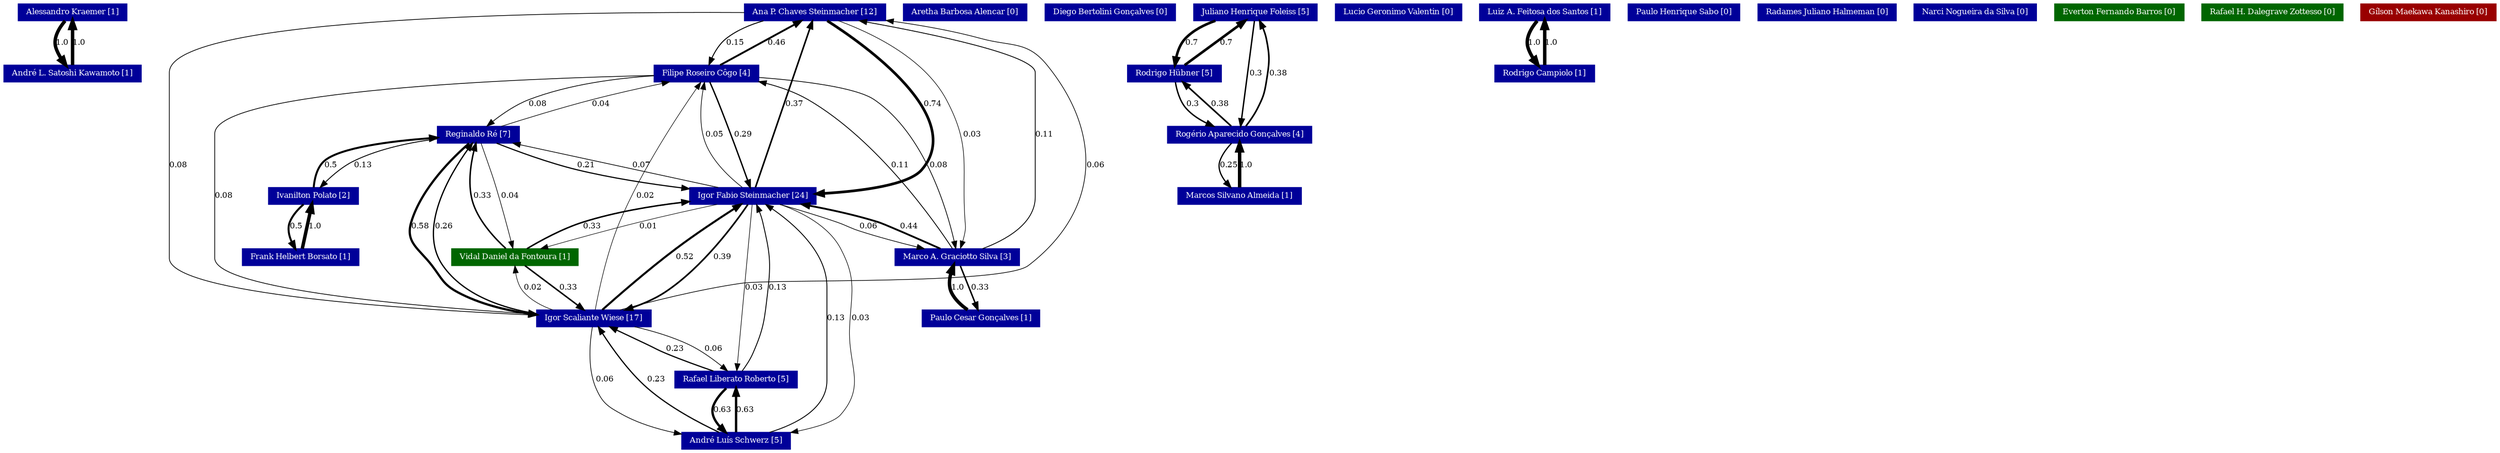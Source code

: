 strict digraph grafo3 {
	graph [bb="0,0,2263.5,463.83",
		id=grafo3,
		overlap=False
	];
	node [fontsize=8,
		label="\N",
		shape=rectangle,
		style=filled
	];
	0	 [URL="http://lattes.cnpq.br/2661462115468004",
		color="#000099",
		fontcolor="#FFFFFF",
		height=0.23611,
		label="Alessandro Kraemer [1]",
		pos="62,442.5",
		width=1.3333];
	3	 [URL="http://lattes.cnpq.br/8230551395300039",
		color="#000099",
		fontcolor="#FFFFFF",
		height=0.23611,
		label="André L. Satoshi Kawamoto [1]",
		pos="61,380.5",
		width=1.6944];
	0 -> 3	 [arrowhead=normal,
		arrowsize=0.75,
		fontsize=8,
		label=1.0,
		lp="51,411.5",
		penwidth=3.5,
		pos="e,54.225,389.23 55.387,433.57 51.85,428.8 47.85,422.43 46,416 44.027,409.14 46.47,401.86 49.919,395.75"];
	3 -> 0	 [arrowhead=normal,
		arrowsize=0.75,
		fontsize=8,
		label=1.0,
		lp="67,411.5",
		penwidth=3.5,
		pos="e,61.869,433.66 61.128,389.16 61.281,398.37 61.543,414.08 61.74,425.89"];
	1	 [URL="http://lattes.cnpq.br/3007644116326636",
		color="#000099",
		fontcolor="#FFFFFF",
		height=0.23611,
		label="Ana P. Chaves Steinmacher [12]",
		pos="381,442.5",
		width=1.7083];
	6	 [URL="http://lattes.cnpq.br/9500095790815109",
		color="#000099",
		fontcolor="#FFFFFF",
		height=0.23611,
		label="Filipe Roseiro Côgo [4]",
		pos="443,380.5",
		width=1.2917];
	1 -> 6	 [arrowhead=normal,
		arrowsize=0.75,
		fontsize=8,
		label=0.15,
		lp="431,411.5",
		penwidth=0.95,
		pos="e,437.69,389.08 392.58,433.88 399.43,429.12 408.09,422.65 415,416 421.59,409.66 428.07,401.8 433.14,395.18"];
	8	 [URL="http://lattes.cnpq.br/5529725593221391",
		color="#000099",
		fontcolor="#FFFFFF",
		height=0.23611,
		label="Igor Fabio Steinmacher [24]",
		pos="529,194.5",
		width=1.5139];
	1 -> 8	 [arrowhead=normal,
		arrowsize=0.75,
		fontsize=8,
		label=0.74,
		lp="990,318.5",
		penwidth=2.72,
		pos="e,583.63,197.16 442.6,438.54 596.03,430.75 983,408.45 983,381.5 983,381.5 983,381.5 983,255.5 983,214.73 937.72,230.19 898,221 841.46,\
207.92 680.84,200.6 591.28,197.43"];
	9	 [URL="http://lattes.cnpq.br/0447444423694007",
		color="#000099",
		fontcolor="#FFFFFF",
		height=0.23611,
		label="Igor Scaliante Wiese [17]",
		pos="618,8.5",
		width=1.4028];
	1 -> 9	 [arrowhead=normal,
		arrowsize=0.75,
		fontsize=8,
		label=0.08,
		lp="157,225.5",
		penwidth=0.74,
		pos="e,567.47,10.764 319.4,437.58 250.97,431.49 150,416.56 150,381.5 150,381.5 150,381.5 150,69.5 150,28.63 434.42,15.018 559.81,11.003"];
	14	 [URL="http://lattes.cnpq.br/9383290036853173",
		color="#000099",
		fontcolor="#FFFFFF",
		height=0.23611,
		label="Marco A. Graciotto Silva [3]",
		pos="289,132.5",
		width=1.5556];
	1 -> 14	 [arrowhead=normal,
		arrowsize=0.75,
		fontsize=8,
		label=0.03,
		lp="195,287.5",
		penwidth=0.59,
		pos="e,247.92,141.04 319.21,437.29 278.53,433.57 229.64,426.97 212,416 196.14,406.14 188,400.18 188,381.5 188,381.5 188,381.5 188,193.5 \
188,166.65 214.7,151.55 240.64,143.22"];
	6 -> 1	 [arrowhead=normal,
		arrowsize=0.75,
		fontsize=8,
		label=0.46,
		lp="404,411.5",
		penwidth=1.88,
		pos="e,383.03,433.85 423.25,389.08 414.34,393.28 404.22,399.25 397,407 391.83,412.56 388.07,420.08 385.51,426.69"];
	6 -> 8	 [arrowhead=normal,
		arrowsize=0.75,
		fontsize=8,
		label=0.29,
		lp="452,287.5",
		penwidth=1.37,
		pos="e,502.22,203.01 441.97,371.68 439.08,346.31 433.59,265.36 474,221 479.75,214.69 487.38,209.81 495.13,206.1"];
	6 -> 9	 [arrowhead=normal,
		arrowsize=0.75,
		fontsize=8,
		label=0.08,
		lp="981,194.5",
		penwidth=0.74,
		pos="e,668.77,12.85 489.58,375.33 530.49,371.26 591.51,364.18 644,354 810.41,321.73 975,334.01 975,164.5 975,164.5 975,164.5 975,69.5 \
975,39.601 777.74,20.999 676.48,13.42"];
	6 -> 14	 [arrowhead=normal,
		arrowsize=0.75,
		fontsize=8,
		label=0.08,
		lp="325,256.5",
		penwidth=0.74,
		pos="e,295.44,141.08 396.45,375.73 360.92,370 318,355.61 318,319.5 318,319.5 318,319.5 318,193.5 318,176.28 308.2,158.81 300,147.2"];
	20	 [URL="http://lattes.cnpq.br/5545891505433768",
		color="#000099",
		fontcolor="#FFFFFF",
		height=0.23611,
		label="Reginaldo Ré [7]",
		pos="686,318.5",
		width=1];
	6 -> 20	 [arrowhead=normal,
		arrowsize=0.75,
		fontsize=8,
		label=0.08,
		lp="587,349.5",
		penwidth=0.74,
		pos="e,655.47,327.04 473.78,371.9 518.14,360.95 600.01,340.73 648.06,328.87"];
	8 -> 1	 [arrowhead=normal,
		arrowsize=0.75,
		fontsize=8,
		label=0.37,
		lp="370,318.5",
		penwidth=1.61,
		pos="e,378.34,433.81 474.45,201.36 443.56,207.68 407.02,220.79 386,248 344.54,301.67 365.34,390.98 376.01,426.38"];
	8 -> 6	 [arrowhead=normal,
		arrowsize=0.75,
		fontsize=8,
		label=0.05,
		lp="495,287.5",
		penwidth=0.65,
		pos="e,446.58,371.92 525.47,203.09 514.83,225.93 482.2,295.98 455,354 453.32,357.58 451.51,361.44 449.81,365.04"];
	8 -> 9	 [arrowhead=normal,
		arrowsize=0.75,
		fontsize=8,
		label=0.39,
		lp="592,101.5",
		penwidth=1.67,
		pos="e,615.47,17.095 535.85,185.84 540,180.96 545.2,174.38 549,168 578.67,118.27 602.81,53.46 612.9,24.556"];
	8 -> 14	 [arrowhead=normal,
		arrowsize=0.75,
		fontsize=8,
		label=0.06,
		lp="388,163.5",
		penwidth=0.68,
		pos="e,309.87,141.1 474.29,186.77 446.12,182.63 411.39,176.47 381,168 370.43,165.05 368.26,162.9 358,159 344.53,153.88 329.53,148.31 \
316.96,143.7"];
	8 -> 20	 [arrowhead=normal,
		arrowsize=0.75,
		fontsize=8,
		label=0.07,
		lp="606,256.5",
		penwidth=0.71,
		pos="e,671.15,309.95 535.82,203.41 547.76,217 573.61,245.2 599,265 619.88,281.28 646.18,296.52 664.37,306.34"];
	2	 [URL="http://lattes.cnpq.br/4954414332524750",
		color="#000099",
		fontcolor="#FFFFFF",
		height=0.23611,
		label="André Luís Schwerz [5]",
		pos="520,70.5",
		width=1.3333];
	8 -> 2	 [arrowhead=normal,
		arrowsize=0.75,
		fontsize=8,
		label=0.03,
		lp="527,132.5",
		penwidth=0.59,
		pos="e,519.57,79.232 527.24,185.73 525.03,175.52 521.36,157.03 520,141 518.42,122.48 518.74,101.09 519.25,86.981"];
	19	 [URL="http://lattes.cnpq.br/7833556006473564",
		color="#000099",
		fontcolor="#FFFFFF",
		height=0.23611,
		label="Rafael Liberato Roberto [5]",
		pos="417,132.5",
		width=1.5];
	8 -> 19	 [arrowhead=normal,
		arrowsize=0.75,
		fontsize=8,
		label=0.03,
		lp="462,163.5",
		penwidth=0.59,
		pos="e,423.58,141.06 498.26,185.95 484.46,181.81 468.33,175.89 455,168 445.3,162.26 435.9,153.76 428.88,146.63"];
	27	 [URL="http://lattes.cnpq.br/0138023517065135",
		color="#006600",
		fontcolor="#FFFFFF",
		height=0.23611,
		label="Vidal Daniel da Fontoura [1]",
		pos="678,256.5",
		width=1.5417];
	8 -> 27	 [arrowhead=normal,
		arrowsize=0.75,
		fontsize=8,
		label=0.01,
		lp="623,225.5",
		penwidth=0.53,
		pos="e,660.24,247.97 548.98,203.07 562.1,208.07 579.61,214.83 595,221 614.59,228.86 636.66,238.04 653.11,244.96"];
	9 -> 1	 [arrowhead=normal,
		arrowsize=0.75,
		fontsize=8,
		label=0.06,
		lp="1032,225.5",
		penwidth=0.68,
		pos="e,442.81,438.51 668.72,11.772 777.83,17.338 1025,33.878 1025,69.5 1025,381.5 1025,381.5 1025,381.5 1025,463.83 924.78,406.47 843,\
416 805.18,420.41 569.99,432.27 450.51,438.13"];
	9 -> 6	 [arrowhead=normal,
		arrowsize=0.75,
		fontsize=8,
		label=0.02,
		lp="275,194.5",
		penwidth=0.56,
		pos="e,396.27,372.47 567.27,12.582 465.96,19.256 246.3,36.528 224,62 200.87,88.416 214.94,107.08 224,141 235.04,182.36 272,181.69 272,\
224.5 272,319.5 272,319.5 272,319.5 272,344.64 338.63,361.77 388.7,371.1"];
	9 -> 8	 [arrowhead=normal,
		arrowsize=0.75,
		fontsize=8,
		label=0.52,
		lp="615,101.5",
		penwidth=2.06,
		pos="e,542.67,185.94 619.5,17.051 620.43,22.107 621.53,28.924 622,35 624.54,67.567 615.97,76.019 603,106 590.26,135.45 588.21,144.84 \
566,168 561.11,173.1 555.05,177.78 549.26,181.7"];
	9 -> 20	 [arrowhead=normal,
		arrowsize=0.75,
		fontsize=8,
		label=0.26,
		lp="822,163.5",
		penwidth=1.28,
		pos="e,722.18,312.75 668.86,10.043 713.5,11.725 773.64,17.328 789,35 826.47,78.114 820.89,247.57 785,292 777.8,300.91 752.71,307.31 729.59,\
311.48"];
	9 -> 2	 [arrowhead=normal,
		arrowsize=0.75,
		fontsize=8,
		label=0.06,
		lp="578,39.5",
		penwidth=0.68,
		pos="e,530.74,61.783 602.97,17.174 593.64,22.057 581.47,28.638 571,35 559.42,42.035 546.8,50.561 537.02,57.377"];
	9 -> 19	 [arrowhead=normal,
		arrowsize=0.75,
		fontsize=8,
		label=0.06,
		lp="456,70.5",
		penwidth=0.68,
		pos="e,418.51,123.91 567.4,13.525 530.36,18.986 481.15,31.828 449,62 433.31,76.727 424.66,100.65 420.43,116.23"];
	9 -> 27	 [arrowhead=normal,
		arrowsize=0.75,
		fontsize=8,
		label=0.02,
		lp="690,132.5",
		penwidth=0.56,
		pos="e,679.06,247.75 636.45,17.08 655.67,26.347 683,44.007 683,69.5 683,195.5 683,195.5 683,195.5 683,210.79 681.37,228.19 679.97,240.3"];
	14 -> 1	 [arrowhead=normal,
		arrowsize=0.75,
		fontsize=8,
		label=0.11,
		lp="233,287.5",
		penwidth=0.83,
		pos="e,339.87,433.95 271.45,141.07 252.81,150.43 226,168.28 226,193.5 226,381.5 226,381.5 226,381.5 226,404.67 286.97,422.37 332.43,432.36"];
	14 -> 6	 [arrowhead=normal,
		arrowsize=0.75,
		fontsize=8,
		label=0.11,
		lp="401,256.5",
		penwidth=0.83,
		pos="e,440.34,371.92 302.09,141.03 309.19,145.58 317.77,151.87 324,159 382.53,226.01 423.5,326.69 437.6,364.47"];
	14 -> 8	 [arrowhead=normal,
		arrowsize=0.75,
		fontsize=8,
		label=0.44,
		lp="432,163.5",
		penwidth=1.82,
		pos="e,496.57,186 322.54,141.07 343.45,145.91 370.88,152.49 395,159 408.44,162.63 411.57,164.34 425,168 446.06,173.74 469.68,179.58 489.08,\
184.22"];
	16	 [URL="http://lattes.cnpq.br/4344660568698232",
		color="#000099",
		fontcolor="#FFFFFF",
		height=0.23611,
		label="Paulo Cesar Gonçalves [1]",
		pos="285,70.5",
		width=1.4444];
	14 -> 16	 [arrowhead=normal,
		arrowsize=0.75,
		fontsize=8,
		label=0.33,
		lp="276,101.5",
		penwidth=1.49,
		pos="e,277.6,79.259 280.76,123.86 276.35,119.18 271.35,112.81 269,106 266.59,99.034 269.33,91.583 273.18,85.395"];
	20 -> 6	 [arrowhead=normal,
		arrowsize=0.75,
		fontsize=8,
		label=0.04,
		lp="633,349.5",
		penwidth=0.62,
		pos="e,489.67,374.43 669.81,327.04 652.41,334.86 623.79,346.91 598,354 565.03,363.07 527.18,369.37 497.13,373.44"];
	20 -> 8	 [arrowhead=normal,
		arrowsize=0.75,
		fontsize=8,
		label=0.21,
		lp="569,256.5",
		penwidth=1.13,
		pos="e,530.83,203.43 650.5,309.98 623.28,302.6 586.38,288.89 562,265 546.56,249.88 537.46,226.11 532.85,210.66"];
	20 -> 9	 [arrowhead=normal,
		arrowsize=0.75,
		fontsize=8,
		label=0.58,
		lp="775,163.5",
		penwidth=2.24,
		pos="e,668.75,10.911 698.34,309.99 711.7,301.09 732.4,284.93 742,265 781.18,183.7 769.9,149.3 747,62 743.62,49.117 744.45,43.263 734,\
35 717.72,22.126 696.32,15.433 676.33,12.051"];
	20 -> 27	 [arrowhead=normal,
		arrowsize=0.75,
		fontsize=8,
		label=0.04,
		lp="691,287.5",
		penwidth=0.62,
		pos="e,679.27,265.08 685.2,309.82 684.45,302.82 683.25,292.2 682,283 681.54,279.6 680.99,275.96 680.46,272.52"];
	10	 [URL="http://lattes.cnpq.br/7551030263039033",
		color="#000099",
		fontcolor="#FFFFFF",
		height=0.23611,
		label="Ivanilton Polato [2]",
		pos="877,256.5",
		width=1.1111];
	20 -> 10	 [arrowhead=normal,
		arrowsize=0.75,
		fontsize=8,
		label=0.13,
		lp="846,287.5",
		penwidth=0.89,
		pos="e,867.07,265.03 722.22,314.14 749.74,310.75 788.16,304.21 820,292 834.67,286.38 849.82,277.01 860.81,269.45"];
	2 -> 8	 [arrowhead=normal,
		arrowsize=0.75,
		fontsize=8,
		label=0.13,
		lp="545,132.5",
		penwidth=0.89,
		pos="e,530.88,185.97 524.66,79.233 527.35,84.137 530.49,90.721 532,97 542.88,142.24 535.98,147.57 534,168 533.67,171.44 533.09,175.09 \
532.44,178.54"];
	2 -> 9	 [arrowhead=normal,
		arrowsize=0.75,
		fontsize=8,
		label=0.23,
		lp="535,39.5",
		penwidth=1.19,
		pos="e,567.21,14.17 519.66,61.878 519.75,54.111 521.13,42.211 528,35 536.54,26.043 547.96,20.158 559.8,16.311"];
	2 -> 19	 [arrowhead=normal,
		arrowsize=0.75,
		fontsize=8,
		label=0.63,
		lp="489,101.5",
		penwidth=2.39,
		pos="e,432.99,123.88 508.84,79.255 498.26,86.49 481.83,97.426 467,106 458.3,111.03 448.5,116.15 439.89,120.46"];
	19 -> 8	 [arrowhead=normal,
		arrowsize=0.75,
		fontsize=8,
		label=0.13,
		lp="491,163.5",
		penwidth=0.89,
		pos="e,516.26,185.85 433.07,141.04 443.42,145.98 457.1,152.67 469,159 482.7,166.29 497.86,175.01 509.51,181.86"];
	19 -> 9	 [arrowhead=normal,
		arrowsize=0.75,
		fontsize=8,
		label=0.23,
		lp="426,70.5",
		penwidth=1.19,
		pos="e,567.35,15.089 414.9,123.9 411.61,110.3 406.81,81.428 419,62 434.02,38.056 506.49,23.655 559.66,16.147"];
	19 -> 2	 [arrowhead=normal,
		arrowsize=0.75,
		fontsize=8,
		label=0.63,
		lp="456,101.5",
		penwidth=2.39,
		pos="e,489.14,79.062 422.31,123.91 428.08,116.17 437.96,104.3 449,97 458.95,90.426 470.8,85.302 481.95,81.429"];
	27 -> 8	 [arrowhead=normal,
		arrowsize=0.75,
		fontsize=8,
		label=0.33,
		lp="654,225.5",
		penwidth=1.49,
		pos="e,576.25,203.05 669.86,247.77 661.15,239.91 646.61,227.93 632,221 617.05,213.91 599.92,208.65 583.97,204.82"];
	27 -> 9	 [arrowhead=normal,
		arrowsize=0.75,
		fontsize=8,
		label=0.33,
		lp="740,132.5",
		penwidth=1.49,
		pos="e,668.78,16.184 692.45,247.87 708.75,238.1 733,219.52 733,195.5 733,195.5 733,195.5 733,69.5 733,40.973 704.84,25.986 676.39,18.125"];
	27 -> 20	 [arrowhead=normal,
		arrowsize=0.75,
		fontsize=8,
		label=0.33,
		lp="671,287.5",
		penwidth=1.49,
		pos="e,676.5,309.57 671.45,265.12 666.3,272.08 660.53,282.67 664,292 665.62,296.35 668.35,300.46 671.35,304.05"];
	16 -> 14	 [arrowhead=normal,
		arrowsize=0.75,
		fontsize=8,
		label=1.0,
		lp="293,101.5",
		penwidth=3.5,
		pos="e,288.48,123.66 285.51,79.156 286.12,88.373 287.17,104.08 287.96,115.89"];
	10 -> 20	 [arrowhead=normal,
		arrowsize=0.75,
		fontsize=8,
		label=0.5,
		lp="871,287.5",
		penwidth=2.0,
		pos="e,722.25,315.75 874.75,265.19 871.96,273.26 866.39,285.62 857,292 836.86,305.68 773.55,312.27 729.89,315.25"];
	7	 [URL="http://lattes.cnpq.br/0902329099289356",
		color="#000099",
		fontcolor="#FFFFFF",
		height=0.23611,
		label="Frank Helbert Borsato [1]",
		pos="888,194.5",
		width=1.4028];
	10 -> 7	 [arrowhead=normal,
		arrowsize=0.75,
		fontsize=8,
		label=0.5,
		lp="889,225.5",
		penwidth=2.0,
		pos="e,886.6,203.16 878.44,247.66 880.14,238.35 883.03,222.62 885.18,210.87"];
	4	 [URL="http://lattes.cnpq.br/3074461020062854",
		color="#000099",
		fontcolor="#FFFFFF",
		height=0.23611,
		label="Aretha Barbosa Alencar [0]",
		pos="615,442.5",
		width=1.5];
	5	 [URL="http://lattes.cnpq.br/2264701855770284",
		color="#000099",
		fontcolor="#FFFFFF",
		height=0.23611,
		label="Diego Bertolini Gonçalves [0]",
		pos="932,442.5",
		width=1.5972];
	7 -> 10	 [arrowhead=normal,
		arrowsize=0.75,
		fontsize=8,
		label=1.0,
		lp="872,225.5",
		penwidth=3.5,
		pos="e,871.96,247.74 879.36,203.07 874.73,207.72 869.48,214.09 867,221 864.72,227.36 866.16,234.51 868.58,240.64"];
	11	 [URL="http://lattes.cnpq.br/4404958951175349",
		color="#000099",
		fontcolor="#FFFFFF",
		height=0.23611,
		label="Juliano Henrique Foleiss [5]",
		pos="1156,442.5",
		width=1.5];
	22	 [URL="http://lattes.cnpq.br/6568073205402062",
		color="#000099",
		fontcolor="#FFFFFF",
		height=0.23611,
		label="Rodrigo Hübner [5]",
		pos="1093,380.5",
		width=1.1111];
	11 -> 22	 [arrowhead=normal,
		arrowsize=0.75,
		fontsize=8,
		label=0.7,
		lp="1112,411.5",
		penwidth=2.6,
		pos="e,1094.5,389.19 1133.8,433.91 1124.5,429.82 1114.2,423.94 1107,416 1102.1,410.62 1098.8,403.31 1096.7,396.8"];
	23	 [URL="http://lattes.cnpq.br/1677599200632096",
		color="#000099",
		fontcolor="#FFFFFF",
		height=0.23611,
		label="Rogério Aparecido Gonçalves [4]",
		pos="1157,318.5",
		width=1.75];
	11 -> 23	 [arrowhead=normal,
		arrowsize=0.75,
		fontsize=8,
		label=0.3,
		lp="1162,380.5",
		penwidth=1.4,
		pos="e,1156.9,327.13 1156.1,433.87 1156.2,414.1 1156.7,360.93 1156.9,334.64"];
	22 -> 11	 [arrowhead=normal,
		arrowsize=0.75,
		fontsize=8,
		label=0.7,
		lp="1134,411.5",
		penwidth=2.6,
		pos="e,1148,433.9 1101.1,389.23 1111.5,399.16 1129.8,416.54 1142.4,428.51"];
	22 -> 23	 [arrowhead=normal,
		arrowsize=0.75,
		fontsize=8,
		label=0.3,
		lp="1109,349.5",
		penwidth=1.4,
		pos="e,1131,327.09 1093.7,371.79 1094.8,364.17 1097.4,352.59 1104,345 1109.4,338.75 1116.8,333.89 1124.2,330.18"];
	23 -> 11	 [arrowhead=normal,
		arrowsize=0.75,
		fontsize=8,
		label=0.38,
		lp="1185,380.5",
		penwidth=1.64,
		pos="e,1161.9,433.95 1162.5,327.11 1165.7,331.96 1169.3,338.54 1171,345 1178.8,375.57 1179.3,385.55 1171,416 1169.9,419.99 1168,423.99 \
1166,427.59"];
	23 -> 22	 [arrowhead=normal,
		arrowsize=0.75,
		fontsize=8,
		label=0.38,
		lp="1136,349.5",
		penwidth=1.64,
		pos="e,1101.1,371.9 1148.8,327.23 1138.2,337.16 1119.6,354.54 1106.9,366.51"];
	15	 [URL="http://lattes.cnpq.br/4946185987756278",
		color="#000099",
		fontcolor="#FFFFFF",
		height=0.23611,
		label="Marcos Silvano Almeida [1]",
		pos="1157,256.5",
		width=1.5139];
	23 -> 15	 [arrowhead=normal,
		arrowsize=0.75,
		fontsize=8,
		label=0.25,
		lp="1146,287.5",
		penwidth=1.25,
		pos="e,1149,265.11 1149.6,309.71 1145.6,304.99 1141.1,298.61 1139,292 1136.7,284.81 1139.8,277.33 1144.1,271.18"];
	15 -> 23	 [arrowhead=normal,
		arrowsize=0.75,
		fontsize=8,
		label=1.0,
		lp="1162,287.5",
		penwidth=3.5,
		pos="e,1157,309.66 1157,265.16 1157,274.37 1157,290.08 1157,301.89"];
	12	 [URL="http://lattes.cnpq.br/5818012075167720",
		color="#000099",
		fontcolor="#FFFFFF",
		height=0.23611,
		label="Lucio Geronimo Valentin [0]",
		pos="1284,442.5",
		width=1.5556];
	13	 [URL="http://lattes.cnpq.br/3725232561617394",
		color="#000099",
		fontcolor="#FFFFFF",
		height=0.23611,
		label="Luiz A. Feitosa dos Santos [1]",
		pos="1416,442.5",
		width=1.6111];
	21	 [URL="http://lattes.cnpq.br/2822469089227391",
		color="#000099",
		fontcolor="#FFFFFF",
		height=0.23611,
		label="Rodrigo Campiolo [1]",
		pos="1416,380.5",
		width=1.2083];
	13 -> 21	 [arrowhead=normal,
		arrowsize=0.75,
		fontsize=8,
		label=1.0,
		lp="1405,411.5",
		penwidth=3.5,
		pos="e,1408.8,389.18 1409.4,433.57 1405.8,428.8 1401.8,422.43 1400,416 1398,409.07 1400.6,401.77 1404.3,395.68"];
	21 -> 13	 [arrowhead=normal,
		arrowsize=0.75,
		fontsize=8,
		label=1.0,
		lp="1421,411.5",
		penwidth=3.5,
		pos="e,1416,433.66 1416,389.16 1416,398.37 1416,414.08 1416,425.89"];
	17	 [URL="http://lattes.cnpq.br/8942065049509047",
		color="#000099",
		fontcolor="#FFFFFF",
		height=0.23611,
		label="Paulo Henrique Sabo [0]",
		pos="1541,442.5",
		width=1.3472];
	18	 [URL="http://lattes.cnpq.br/5230011214963863",
		color="#000099",
		fontcolor="#FFFFFF",
		height=0.23611,
		label="Radames Juliano Halmeman [0]",
		pos="1668,442.5",
		width=1.6667];
	24	 [URL="http://lattes.cnpq.br/2249157985559304",
		color="#000099",
		fontcolor="#FFFFFF",
		height=0.23611,
		label="Narci Nogueira da Silva [0]",
		pos="1800,442.5",
		width=1.5];
	25	 [URL="http://lattes.cnpq.br/9702195889525875",
		color="#006600",
		fontcolor="#FFFFFF",
		height=0.23611,
		label="Everton Fernando Barros [0]",
		pos="1927,442.5",
		width=1.5278];
	26	 [URL="http://lattes.cnpq.br/0654156206572874",
		color="#006600",
		fontcolor="#FFFFFF",
		height=0.23611,
		label="Rafael H. Dalegrave Zottesso [0]",
		pos="2063,442.5",
		width=1.75];
	28	 [URL="http://lattes.cnpq.br/3969785844681428",
		color="#990000",
		fontcolor="#FFFFFF",
		height=0.23611,
		label="Gílson Maekawa Kanashiro [0]",
		pos="2204,442.5",
		width=1.6528];
}
